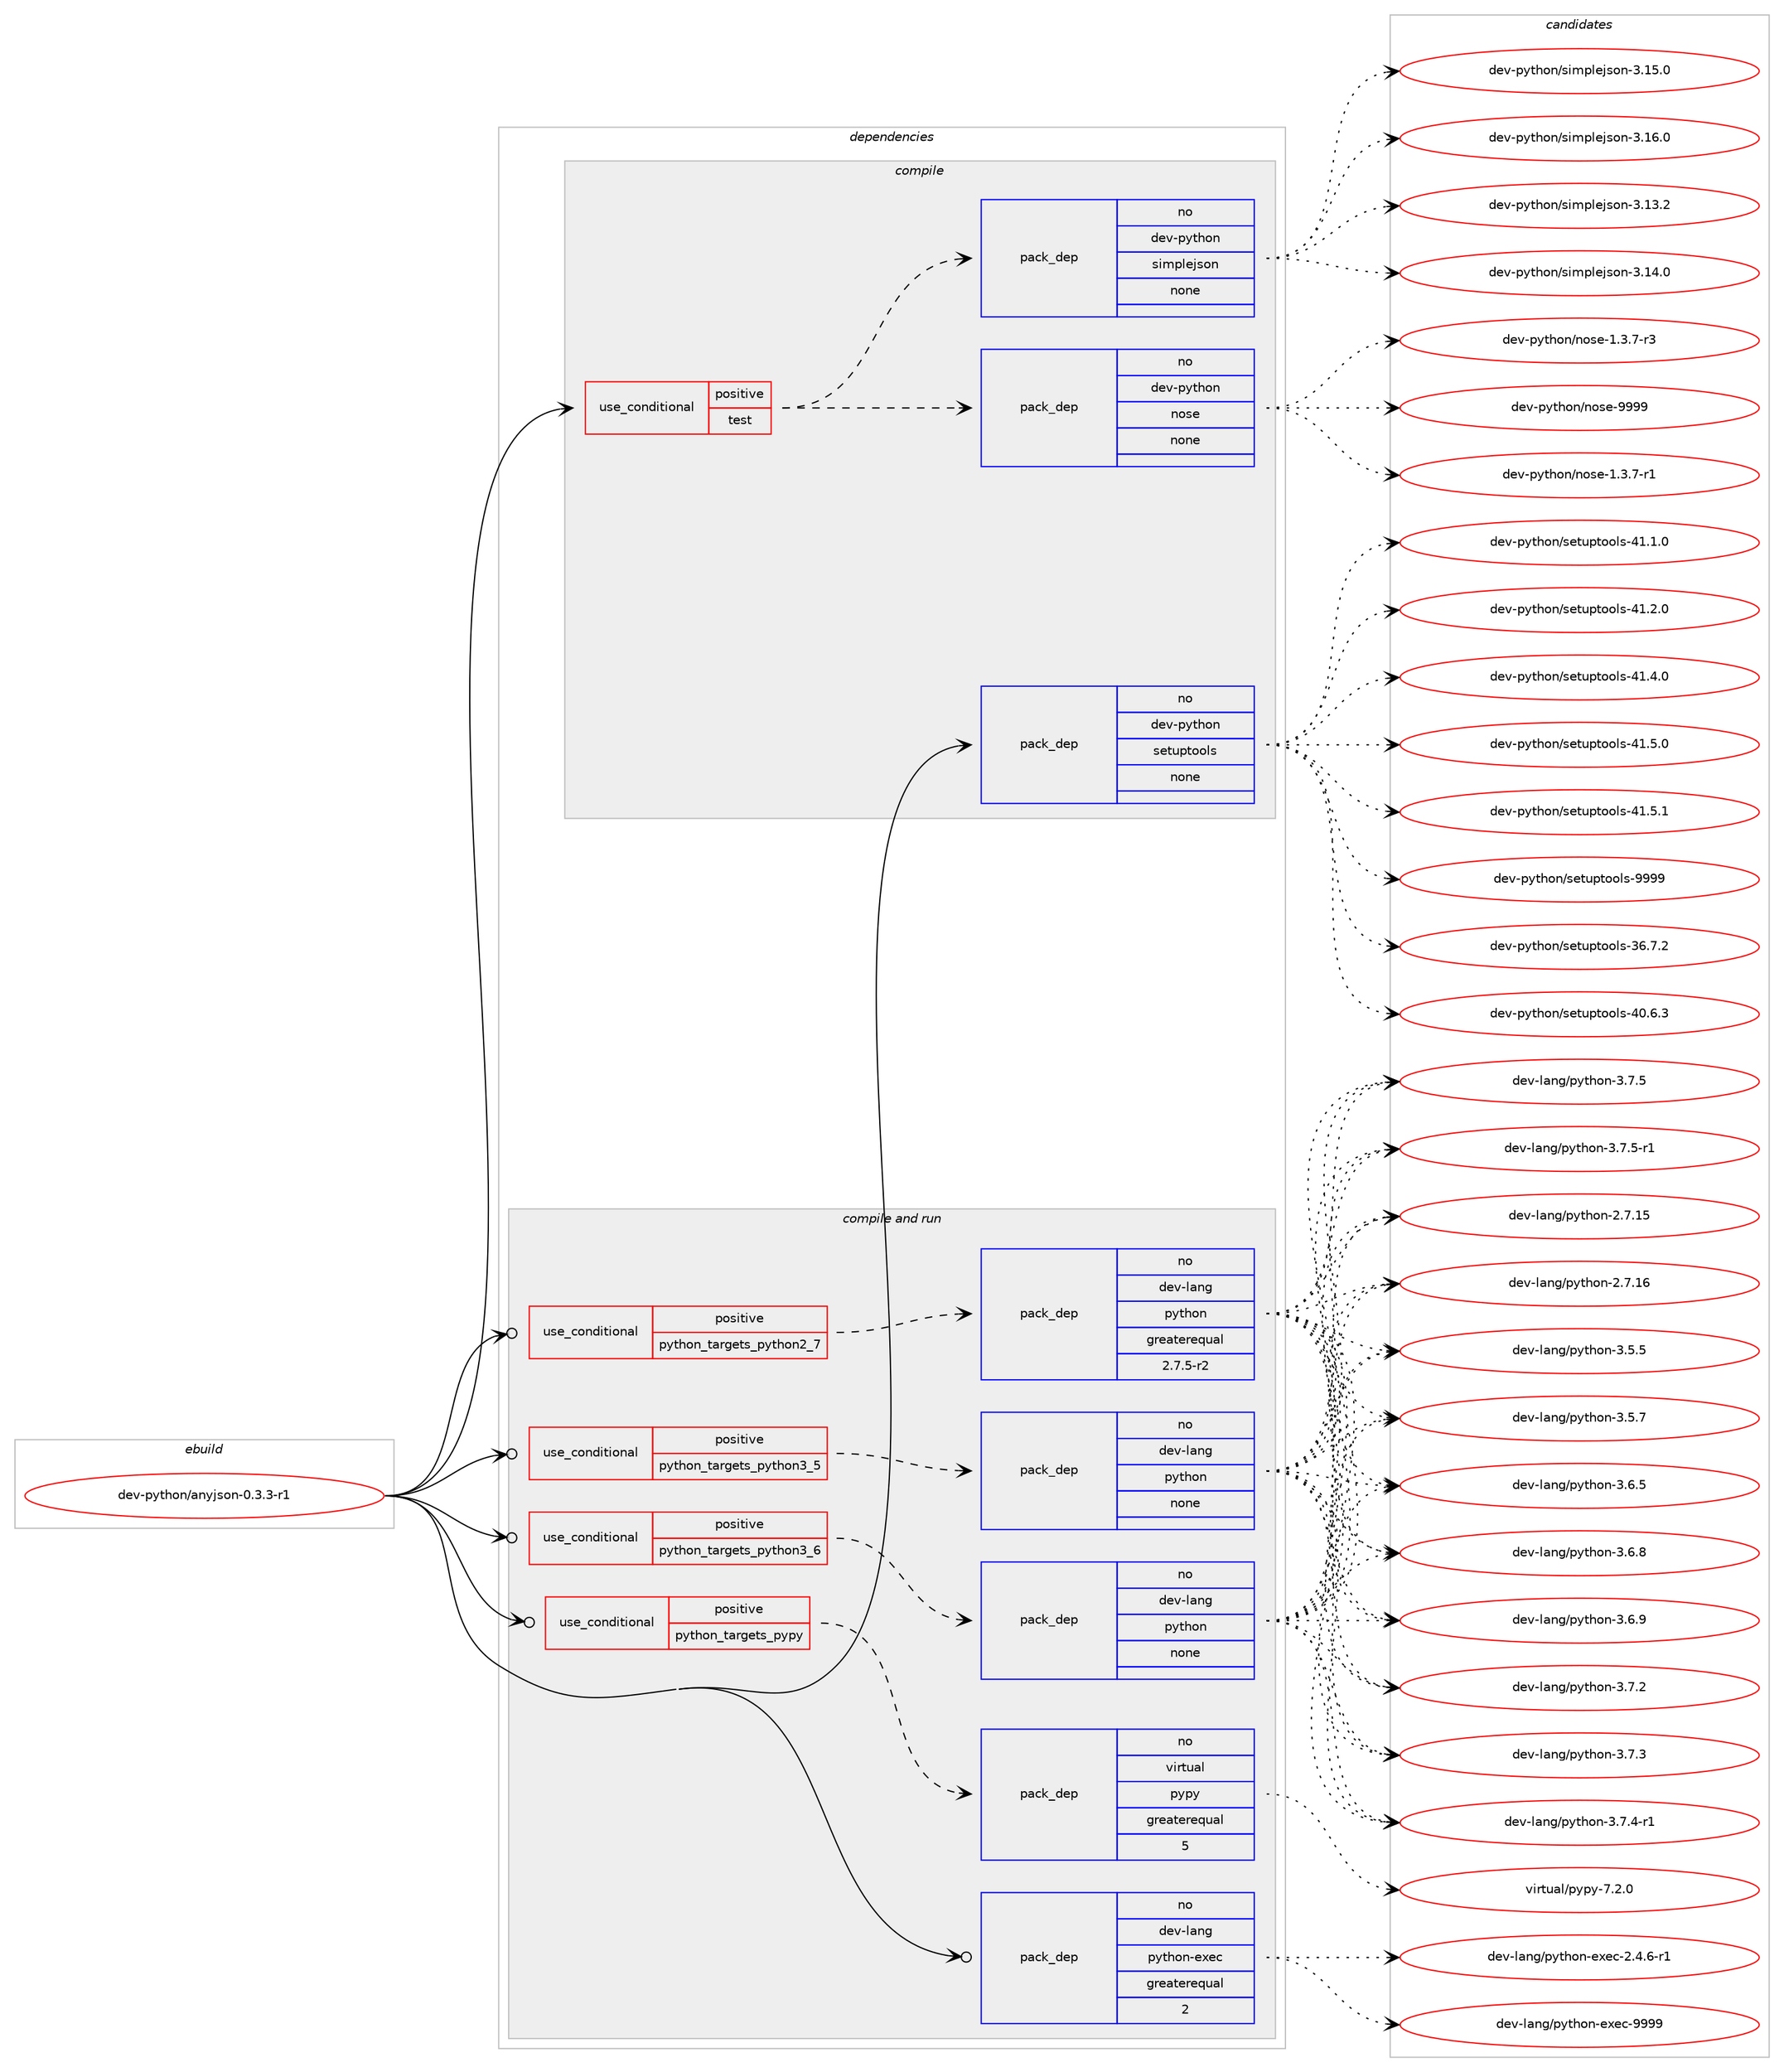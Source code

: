 digraph prolog {

# *************
# Graph options
# *************

newrank=true;
concentrate=true;
compound=true;
graph [rankdir=LR,fontname=Helvetica,fontsize=10,ranksep=1.5];#, ranksep=2.5, nodesep=0.2];
edge  [arrowhead=vee];
node  [fontname=Helvetica,fontsize=10];

# **********
# The ebuild
# **********

subgraph cluster_leftcol {
color=gray;
rank=same;
label=<<i>ebuild</i>>;
id [label="dev-python/anyjson-0.3.3-r1", color=red, width=4, href="../dev-python/anyjson-0.3.3-r1.svg"];
}

# ****************
# The dependencies
# ****************

subgraph cluster_midcol {
color=gray;
label=<<i>dependencies</i>>;
subgraph cluster_compile {
fillcolor="#eeeeee";
style=filled;
label=<<i>compile</i>>;
subgraph cond136132 {
dependency594185 [label=<<TABLE BORDER="0" CELLBORDER="1" CELLSPACING="0" CELLPADDING="4"><TR><TD ROWSPAN="3" CELLPADDING="10">use_conditional</TD></TR><TR><TD>positive</TD></TR><TR><TD>test</TD></TR></TABLE>>, shape=none, color=red];
subgraph pack446281 {
dependency594186 [label=<<TABLE BORDER="0" CELLBORDER="1" CELLSPACING="0" CELLPADDING="4" WIDTH="220"><TR><TD ROWSPAN="6" CELLPADDING="30">pack_dep</TD></TR><TR><TD WIDTH="110">no</TD></TR><TR><TD>dev-python</TD></TR><TR><TD>nose</TD></TR><TR><TD>none</TD></TR><TR><TD></TD></TR></TABLE>>, shape=none, color=blue];
}
dependency594185:e -> dependency594186:w [weight=20,style="dashed",arrowhead="vee"];
subgraph pack446282 {
dependency594187 [label=<<TABLE BORDER="0" CELLBORDER="1" CELLSPACING="0" CELLPADDING="4" WIDTH="220"><TR><TD ROWSPAN="6" CELLPADDING="30">pack_dep</TD></TR><TR><TD WIDTH="110">no</TD></TR><TR><TD>dev-python</TD></TR><TR><TD>simplejson</TD></TR><TR><TD>none</TD></TR><TR><TD></TD></TR></TABLE>>, shape=none, color=blue];
}
dependency594185:e -> dependency594187:w [weight=20,style="dashed",arrowhead="vee"];
}
id:e -> dependency594185:w [weight=20,style="solid",arrowhead="vee"];
subgraph pack446283 {
dependency594188 [label=<<TABLE BORDER="0" CELLBORDER="1" CELLSPACING="0" CELLPADDING="4" WIDTH="220"><TR><TD ROWSPAN="6" CELLPADDING="30">pack_dep</TD></TR><TR><TD WIDTH="110">no</TD></TR><TR><TD>dev-python</TD></TR><TR><TD>setuptools</TD></TR><TR><TD>none</TD></TR><TR><TD></TD></TR></TABLE>>, shape=none, color=blue];
}
id:e -> dependency594188:w [weight=20,style="solid",arrowhead="vee"];
}
subgraph cluster_compileandrun {
fillcolor="#eeeeee";
style=filled;
label=<<i>compile and run</i>>;
subgraph cond136133 {
dependency594189 [label=<<TABLE BORDER="0" CELLBORDER="1" CELLSPACING="0" CELLPADDING="4"><TR><TD ROWSPAN="3" CELLPADDING="10">use_conditional</TD></TR><TR><TD>positive</TD></TR><TR><TD>python_targets_pypy</TD></TR></TABLE>>, shape=none, color=red];
subgraph pack446284 {
dependency594190 [label=<<TABLE BORDER="0" CELLBORDER="1" CELLSPACING="0" CELLPADDING="4" WIDTH="220"><TR><TD ROWSPAN="6" CELLPADDING="30">pack_dep</TD></TR><TR><TD WIDTH="110">no</TD></TR><TR><TD>virtual</TD></TR><TR><TD>pypy</TD></TR><TR><TD>greaterequal</TD></TR><TR><TD>5</TD></TR></TABLE>>, shape=none, color=blue];
}
dependency594189:e -> dependency594190:w [weight=20,style="dashed",arrowhead="vee"];
}
id:e -> dependency594189:w [weight=20,style="solid",arrowhead="odotvee"];
subgraph cond136134 {
dependency594191 [label=<<TABLE BORDER="0" CELLBORDER="1" CELLSPACING="0" CELLPADDING="4"><TR><TD ROWSPAN="3" CELLPADDING="10">use_conditional</TD></TR><TR><TD>positive</TD></TR><TR><TD>python_targets_python2_7</TD></TR></TABLE>>, shape=none, color=red];
subgraph pack446285 {
dependency594192 [label=<<TABLE BORDER="0" CELLBORDER="1" CELLSPACING="0" CELLPADDING="4" WIDTH="220"><TR><TD ROWSPAN="6" CELLPADDING="30">pack_dep</TD></TR><TR><TD WIDTH="110">no</TD></TR><TR><TD>dev-lang</TD></TR><TR><TD>python</TD></TR><TR><TD>greaterequal</TD></TR><TR><TD>2.7.5-r2</TD></TR></TABLE>>, shape=none, color=blue];
}
dependency594191:e -> dependency594192:w [weight=20,style="dashed",arrowhead="vee"];
}
id:e -> dependency594191:w [weight=20,style="solid",arrowhead="odotvee"];
subgraph cond136135 {
dependency594193 [label=<<TABLE BORDER="0" CELLBORDER="1" CELLSPACING="0" CELLPADDING="4"><TR><TD ROWSPAN="3" CELLPADDING="10">use_conditional</TD></TR><TR><TD>positive</TD></TR><TR><TD>python_targets_python3_5</TD></TR></TABLE>>, shape=none, color=red];
subgraph pack446286 {
dependency594194 [label=<<TABLE BORDER="0" CELLBORDER="1" CELLSPACING="0" CELLPADDING="4" WIDTH="220"><TR><TD ROWSPAN="6" CELLPADDING="30">pack_dep</TD></TR><TR><TD WIDTH="110">no</TD></TR><TR><TD>dev-lang</TD></TR><TR><TD>python</TD></TR><TR><TD>none</TD></TR><TR><TD></TD></TR></TABLE>>, shape=none, color=blue];
}
dependency594193:e -> dependency594194:w [weight=20,style="dashed",arrowhead="vee"];
}
id:e -> dependency594193:w [weight=20,style="solid",arrowhead="odotvee"];
subgraph cond136136 {
dependency594195 [label=<<TABLE BORDER="0" CELLBORDER="1" CELLSPACING="0" CELLPADDING="4"><TR><TD ROWSPAN="3" CELLPADDING="10">use_conditional</TD></TR><TR><TD>positive</TD></TR><TR><TD>python_targets_python3_6</TD></TR></TABLE>>, shape=none, color=red];
subgraph pack446287 {
dependency594196 [label=<<TABLE BORDER="0" CELLBORDER="1" CELLSPACING="0" CELLPADDING="4" WIDTH="220"><TR><TD ROWSPAN="6" CELLPADDING="30">pack_dep</TD></TR><TR><TD WIDTH="110">no</TD></TR><TR><TD>dev-lang</TD></TR><TR><TD>python</TD></TR><TR><TD>none</TD></TR><TR><TD></TD></TR></TABLE>>, shape=none, color=blue];
}
dependency594195:e -> dependency594196:w [weight=20,style="dashed",arrowhead="vee"];
}
id:e -> dependency594195:w [weight=20,style="solid",arrowhead="odotvee"];
subgraph pack446288 {
dependency594197 [label=<<TABLE BORDER="0" CELLBORDER="1" CELLSPACING="0" CELLPADDING="4" WIDTH="220"><TR><TD ROWSPAN="6" CELLPADDING="30">pack_dep</TD></TR><TR><TD WIDTH="110">no</TD></TR><TR><TD>dev-lang</TD></TR><TR><TD>python-exec</TD></TR><TR><TD>greaterequal</TD></TR><TR><TD>2</TD></TR></TABLE>>, shape=none, color=blue];
}
id:e -> dependency594197:w [weight=20,style="solid",arrowhead="odotvee"];
}
subgraph cluster_run {
fillcolor="#eeeeee";
style=filled;
label=<<i>run</i>>;
}
}

# **************
# The candidates
# **************

subgraph cluster_choices {
rank=same;
color=gray;
label=<<i>candidates</i>>;

subgraph choice446281 {
color=black;
nodesep=1;
choice10010111845112121116104111110471101111151014549465146554511449 [label="dev-python/nose-1.3.7-r1", color=red, width=4,href="../dev-python/nose-1.3.7-r1.svg"];
choice10010111845112121116104111110471101111151014549465146554511451 [label="dev-python/nose-1.3.7-r3", color=red, width=4,href="../dev-python/nose-1.3.7-r3.svg"];
choice10010111845112121116104111110471101111151014557575757 [label="dev-python/nose-9999", color=red, width=4,href="../dev-python/nose-9999.svg"];
dependency594186:e -> choice10010111845112121116104111110471101111151014549465146554511449:w [style=dotted,weight="100"];
dependency594186:e -> choice10010111845112121116104111110471101111151014549465146554511451:w [style=dotted,weight="100"];
dependency594186:e -> choice10010111845112121116104111110471101111151014557575757:w [style=dotted,weight="100"];
}
subgraph choice446282 {
color=black;
nodesep=1;
choice100101118451121211161041111104711510510911210810110611511111045514649514650 [label="dev-python/simplejson-3.13.2", color=red, width=4,href="../dev-python/simplejson-3.13.2.svg"];
choice100101118451121211161041111104711510510911210810110611511111045514649524648 [label="dev-python/simplejson-3.14.0", color=red, width=4,href="../dev-python/simplejson-3.14.0.svg"];
choice100101118451121211161041111104711510510911210810110611511111045514649534648 [label="dev-python/simplejson-3.15.0", color=red, width=4,href="../dev-python/simplejson-3.15.0.svg"];
choice100101118451121211161041111104711510510911210810110611511111045514649544648 [label="dev-python/simplejson-3.16.0", color=red, width=4,href="../dev-python/simplejson-3.16.0.svg"];
dependency594187:e -> choice100101118451121211161041111104711510510911210810110611511111045514649514650:w [style=dotted,weight="100"];
dependency594187:e -> choice100101118451121211161041111104711510510911210810110611511111045514649524648:w [style=dotted,weight="100"];
dependency594187:e -> choice100101118451121211161041111104711510510911210810110611511111045514649534648:w [style=dotted,weight="100"];
dependency594187:e -> choice100101118451121211161041111104711510510911210810110611511111045514649544648:w [style=dotted,weight="100"];
}
subgraph choice446283 {
color=black;
nodesep=1;
choice100101118451121211161041111104711510111611711211611111110811545515446554650 [label="dev-python/setuptools-36.7.2", color=red, width=4,href="../dev-python/setuptools-36.7.2.svg"];
choice100101118451121211161041111104711510111611711211611111110811545524846544651 [label="dev-python/setuptools-40.6.3", color=red, width=4,href="../dev-python/setuptools-40.6.3.svg"];
choice100101118451121211161041111104711510111611711211611111110811545524946494648 [label="dev-python/setuptools-41.1.0", color=red, width=4,href="../dev-python/setuptools-41.1.0.svg"];
choice100101118451121211161041111104711510111611711211611111110811545524946504648 [label="dev-python/setuptools-41.2.0", color=red, width=4,href="../dev-python/setuptools-41.2.0.svg"];
choice100101118451121211161041111104711510111611711211611111110811545524946524648 [label="dev-python/setuptools-41.4.0", color=red, width=4,href="../dev-python/setuptools-41.4.0.svg"];
choice100101118451121211161041111104711510111611711211611111110811545524946534648 [label="dev-python/setuptools-41.5.0", color=red, width=4,href="../dev-python/setuptools-41.5.0.svg"];
choice100101118451121211161041111104711510111611711211611111110811545524946534649 [label="dev-python/setuptools-41.5.1", color=red, width=4,href="../dev-python/setuptools-41.5.1.svg"];
choice10010111845112121116104111110471151011161171121161111111081154557575757 [label="dev-python/setuptools-9999", color=red, width=4,href="../dev-python/setuptools-9999.svg"];
dependency594188:e -> choice100101118451121211161041111104711510111611711211611111110811545515446554650:w [style=dotted,weight="100"];
dependency594188:e -> choice100101118451121211161041111104711510111611711211611111110811545524846544651:w [style=dotted,weight="100"];
dependency594188:e -> choice100101118451121211161041111104711510111611711211611111110811545524946494648:w [style=dotted,weight="100"];
dependency594188:e -> choice100101118451121211161041111104711510111611711211611111110811545524946504648:w [style=dotted,weight="100"];
dependency594188:e -> choice100101118451121211161041111104711510111611711211611111110811545524946524648:w [style=dotted,weight="100"];
dependency594188:e -> choice100101118451121211161041111104711510111611711211611111110811545524946534648:w [style=dotted,weight="100"];
dependency594188:e -> choice100101118451121211161041111104711510111611711211611111110811545524946534649:w [style=dotted,weight="100"];
dependency594188:e -> choice10010111845112121116104111110471151011161171121161111111081154557575757:w [style=dotted,weight="100"];
}
subgraph choice446284 {
color=black;
nodesep=1;
choice1181051141161179710847112121112121455546504648 [label="virtual/pypy-7.2.0", color=red, width=4,href="../virtual/pypy-7.2.0.svg"];
dependency594190:e -> choice1181051141161179710847112121112121455546504648:w [style=dotted,weight="100"];
}
subgraph choice446285 {
color=black;
nodesep=1;
choice10010111845108971101034711212111610411111045504655464953 [label="dev-lang/python-2.7.15", color=red, width=4,href="../dev-lang/python-2.7.15.svg"];
choice10010111845108971101034711212111610411111045504655464954 [label="dev-lang/python-2.7.16", color=red, width=4,href="../dev-lang/python-2.7.16.svg"];
choice100101118451089711010347112121116104111110455146534653 [label="dev-lang/python-3.5.5", color=red, width=4,href="../dev-lang/python-3.5.5.svg"];
choice100101118451089711010347112121116104111110455146534655 [label="dev-lang/python-3.5.7", color=red, width=4,href="../dev-lang/python-3.5.7.svg"];
choice100101118451089711010347112121116104111110455146544653 [label="dev-lang/python-3.6.5", color=red, width=4,href="../dev-lang/python-3.6.5.svg"];
choice100101118451089711010347112121116104111110455146544656 [label="dev-lang/python-3.6.8", color=red, width=4,href="../dev-lang/python-3.6.8.svg"];
choice100101118451089711010347112121116104111110455146544657 [label="dev-lang/python-3.6.9", color=red, width=4,href="../dev-lang/python-3.6.9.svg"];
choice100101118451089711010347112121116104111110455146554650 [label="dev-lang/python-3.7.2", color=red, width=4,href="../dev-lang/python-3.7.2.svg"];
choice100101118451089711010347112121116104111110455146554651 [label="dev-lang/python-3.7.3", color=red, width=4,href="../dev-lang/python-3.7.3.svg"];
choice1001011184510897110103471121211161041111104551465546524511449 [label="dev-lang/python-3.7.4-r1", color=red, width=4,href="../dev-lang/python-3.7.4-r1.svg"];
choice100101118451089711010347112121116104111110455146554653 [label="dev-lang/python-3.7.5", color=red, width=4,href="../dev-lang/python-3.7.5.svg"];
choice1001011184510897110103471121211161041111104551465546534511449 [label="dev-lang/python-3.7.5-r1", color=red, width=4,href="../dev-lang/python-3.7.5-r1.svg"];
dependency594192:e -> choice10010111845108971101034711212111610411111045504655464953:w [style=dotted,weight="100"];
dependency594192:e -> choice10010111845108971101034711212111610411111045504655464954:w [style=dotted,weight="100"];
dependency594192:e -> choice100101118451089711010347112121116104111110455146534653:w [style=dotted,weight="100"];
dependency594192:e -> choice100101118451089711010347112121116104111110455146534655:w [style=dotted,weight="100"];
dependency594192:e -> choice100101118451089711010347112121116104111110455146544653:w [style=dotted,weight="100"];
dependency594192:e -> choice100101118451089711010347112121116104111110455146544656:w [style=dotted,weight="100"];
dependency594192:e -> choice100101118451089711010347112121116104111110455146544657:w [style=dotted,weight="100"];
dependency594192:e -> choice100101118451089711010347112121116104111110455146554650:w [style=dotted,weight="100"];
dependency594192:e -> choice100101118451089711010347112121116104111110455146554651:w [style=dotted,weight="100"];
dependency594192:e -> choice1001011184510897110103471121211161041111104551465546524511449:w [style=dotted,weight="100"];
dependency594192:e -> choice100101118451089711010347112121116104111110455146554653:w [style=dotted,weight="100"];
dependency594192:e -> choice1001011184510897110103471121211161041111104551465546534511449:w [style=dotted,weight="100"];
}
subgraph choice446286 {
color=black;
nodesep=1;
choice10010111845108971101034711212111610411111045504655464953 [label="dev-lang/python-2.7.15", color=red, width=4,href="../dev-lang/python-2.7.15.svg"];
choice10010111845108971101034711212111610411111045504655464954 [label="dev-lang/python-2.7.16", color=red, width=4,href="../dev-lang/python-2.7.16.svg"];
choice100101118451089711010347112121116104111110455146534653 [label="dev-lang/python-3.5.5", color=red, width=4,href="../dev-lang/python-3.5.5.svg"];
choice100101118451089711010347112121116104111110455146534655 [label="dev-lang/python-3.5.7", color=red, width=4,href="../dev-lang/python-3.5.7.svg"];
choice100101118451089711010347112121116104111110455146544653 [label="dev-lang/python-3.6.5", color=red, width=4,href="../dev-lang/python-3.6.5.svg"];
choice100101118451089711010347112121116104111110455146544656 [label="dev-lang/python-3.6.8", color=red, width=4,href="../dev-lang/python-3.6.8.svg"];
choice100101118451089711010347112121116104111110455146544657 [label="dev-lang/python-3.6.9", color=red, width=4,href="../dev-lang/python-3.6.9.svg"];
choice100101118451089711010347112121116104111110455146554650 [label="dev-lang/python-3.7.2", color=red, width=4,href="../dev-lang/python-3.7.2.svg"];
choice100101118451089711010347112121116104111110455146554651 [label="dev-lang/python-3.7.3", color=red, width=4,href="../dev-lang/python-3.7.3.svg"];
choice1001011184510897110103471121211161041111104551465546524511449 [label="dev-lang/python-3.7.4-r1", color=red, width=4,href="../dev-lang/python-3.7.4-r1.svg"];
choice100101118451089711010347112121116104111110455146554653 [label="dev-lang/python-3.7.5", color=red, width=4,href="../dev-lang/python-3.7.5.svg"];
choice1001011184510897110103471121211161041111104551465546534511449 [label="dev-lang/python-3.7.5-r1", color=red, width=4,href="../dev-lang/python-3.7.5-r1.svg"];
dependency594194:e -> choice10010111845108971101034711212111610411111045504655464953:w [style=dotted,weight="100"];
dependency594194:e -> choice10010111845108971101034711212111610411111045504655464954:w [style=dotted,weight="100"];
dependency594194:e -> choice100101118451089711010347112121116104111110455146534653:w [style=dotted,weight="100"];
dependency594194:e -> choice100101118451089711010347112121116104111110455146534655:w [style=dotted,weight="100"];
dependency594194:e -> choice100101118451089711010347112121116104111110455146544653:w [style=dotted,weight="100"];
dependency594194:e -> choice100101118451089711010347112121116104111110455146544656:w [style=dotted,weight="100"];
dependency594194:e -> choice100101118451089711010347112121116104111110455146544657:w [style=dotted,weight="100"];
dependency594194:e -> choice100101118451089711010347112121116104111110455146554650:w [style=dotted,weight="100"];
dependency594194:e -> choice100101118451089711010347112121116104111110455146554651:w [style=dotted,weight="100"];
dependency594194:e -> choice1001011184510897110103471121211161041111104551465546524511449:w [style=dotted,weight="100"];
dependency594194:e -> choice100101118451089711010347112121116104111110455146554653:w [style=dotted,weight="100"];
dependency594194:e -> choice1001011184510897110103471121211161041111104551465546534511449:w [style=dotted,weight="100"];
}
subgraph choice446287 {
color=black;
nodesep=1;
choice10010111845108971101034711212111610411111045504655464953 [label="dev-lang/python-2.7.15", color=red, width=4,href="../dev-lang/python-2.7.15.svg"];
choice10010111845108971101034711212111610411111045504655464954 [label="dev-lang/python-2.7.16", color=red, width=4,href="../dev-lang/python-2.7.16.svg"];
choice100101118451089711010347112121116104111110455146534653 [label="dev-lang/python-3.5.5", color=red, width=4,href="../dev-lang/python-3.5.5.svg"];
choice100101118451089711010347112121116104111110455146534655 [label="dev-lang/python-3.5.7", color=red, width=4,href="../dev-lang/python-3.5.7.svg"];
choice100101118451089711010347112121116104111110455146544653 [label="dev-lang/python-3.6.5", color=red, width=4,href="../dev-lang/python-3.6.5.svg"];
choice100101118451089711010347112121116104111110455146544656 [label="dev-lang/python-3.6.8", color=red, width=4,href="../dev-lang/python-3.6.8.svg"];
choice100101118451089711010347112121116104111110455146544657 [label="dev-lang/python-3.6.9", color=red, width=4,href="../dev-lang/python-3.6.9.svg"];
choice100101118451089711010347112121116104111110455146554650 [label="dev-lang/python-3.7.2", color=red, width=4,href="../dev-lang/python-3.7.2.svg"];
choice100101118451089711010347112121116104111110455146554651 [label="dev-lang/python-3.7.3", color=red, width=4,href="../dev-lang/python-3.7.3.svg"];
choice1001011184510897110103471121211161041111104551465546524511449 [label="dev-lang/python-3.7.4-r1", color=red, width=4,href="../dev-lang/python-3.7.4-r1.svg"];
choice100101118451089711010347112121116104111110455146554653 [label="dev-lang/python-3.7.5", color=red, width=4,href="../dev-lang/python-3.7.5.svg"];
choice1001011184510897110103471121211161041111104551465546534511449 [label="dev-lang/python-3.7.5-r1", color=red, width=4,href="../dev-lang/python-3.7.5-r1.svg"];
dependency594196:e -> choice10010111845108971101034711212111610411111045504655464953:w [style=dotted,weight="100"];
dependency594196:e -> choice10010111845108971101034711212111610411111045504655464954:w [style=dotted,weight="100"];
dependency594196:e -> choice100101118451089711010347112121116104111110455146534653:w [style=dotted,weight="100"];
dependency594196:e -> choice100101118451089711010347112121116104111110455146534655:w [style=dotted,weight="100"];
dependency594196:e -> choice100101118451089711010347112121116104111110455146544653:w [style=dotted,weight="100"];
dependency594196:e -> choice100101118451089711010347112121116104111110455146544656:w [style=dotted,weight="100"];
dependency594196:e -> choice100101118451089711010347112121116104111110455146544657:w [style=dotted,weight="100"];
dependency594196:e -> choice100101118451089711010347112121116104111110455146554650:w [style=dotted,weight="100"];
dependency594196:e -> choice100101118451089711010347112121116104111110455146554651:w [style=dotted,weight="100"];
dependency594196:e -> choice1001011184510897110103471121211161041111104551465546524511449:w [style=dotted,weight="100"];
dependency594196:e -> choice100101118451089711010347112121116104111110455146554653:w [style=dotted,weight="100"];
dependency594196:e -> choice1001011184510897110103471121211161041111104551465546534511449:w [style=dotted,weight="100"];
}
subgraph choice446288 {
color=black;
nodesep=1;
choice10010111845108971101034711212111610411111045101120101994550465246544511449 [label="dev-lang/python-exec-2.4.6-r1", color=red, width=4,href="../dev-lang/python-exec-2.4.6-r1.svg"];
choice10010111845108971101034711212111610411111045101120101994557575757 [label="dev-lang/python-exec-9999", color=red, width=4,href="../dev-lang/python-exec-9999.svg"];
dependency594197:e -> choice10010111845108971101034711212111610411111045101120101994550465246544511449:w [style=dotted,weight="100"];
dependency594197:e -> choice10010111845108971101034711212111610411111045101120101994557575757:w [style=dotted,weight="100"];
}
}

}
